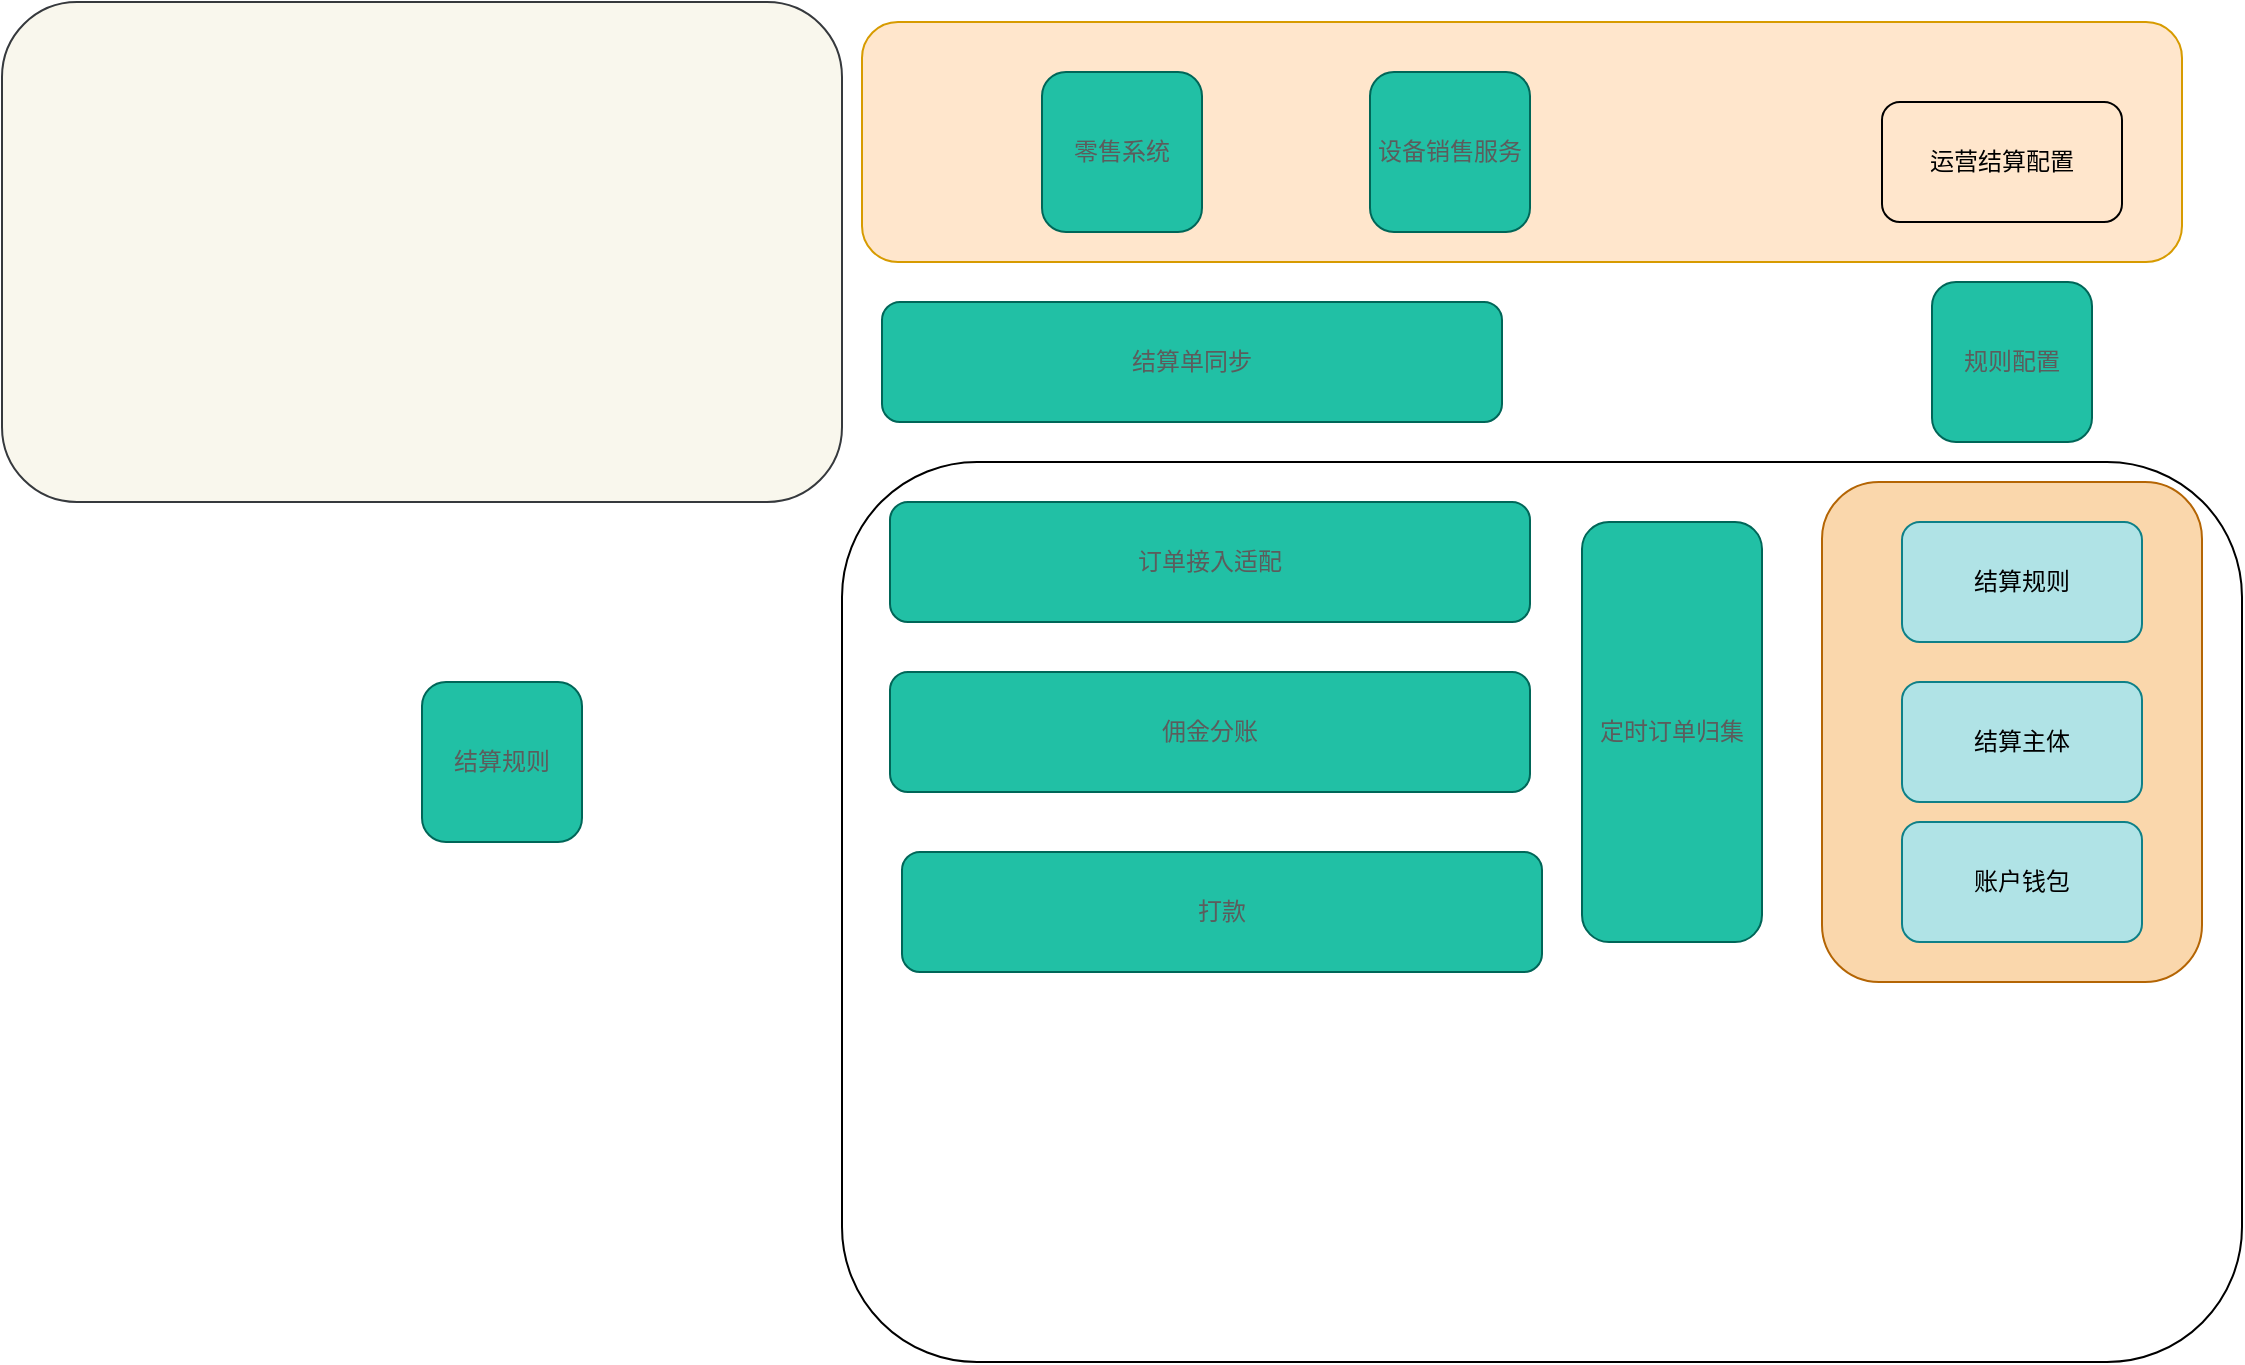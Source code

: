 <mxfile version="15.2.5" type="github"><diagram id="uxRPjzKs4XXnt-8wUsc-" name="第 1 页"><mxGraphModel dx="1865" dy="499" grid="1" gridSize="10" guides="1" tooltips="1" connect="1" arrows="1" fold="1" page="1" pageScale="1" pageWidth="827" pageHeight="1169" math="0" shadow="0"><root><mxCell id="0"/><mxCell id="1" parent="0"/><mxCell id="Nwk8NuAMjG8OZT3u6E7B-4" value="" style="rounded=1;whiteSpace=wrap;html=1;fillColor=none;" vertex="1" parent="1"><mxGeometry x="110" y="290" width="700" height="450" as="geometry"/></mxCell><mxCell id="Nwk8NuAMjG8OZT3u6E7B-5" value="" style="rounded=1;whiteSpace=wrap;html=1;fillColor=#ffe6cc;strokeColor=#d79b00;" vertex="1" parent="1"><mxGeometry x="120" y="70" width="660" height="120" as="geometry"/></mxCell><mxCell id="Nwk8NuAMjG8OZT3u6E7B-6" value="零售系统" style="whiteSpace=wrap;html=1;aspect=fixed;rounded=1;fillColor=#21C0A5;strokeColor=#006658;fontColor=#5C5C5C;" vertex="1" parent="1"><mxGeometry x="210" y="95" width="80" height="80" as="geometry"/></mxCell><mxCell id="Nwk8NuAMjG8OZT3u6E7B-10" value="" style="rounded=1;whiteSpace=wrap;html=1;sketch=0;strokeColor=#b46504;fillColor=#fad7ac;" vertex="1" parent="1"><mxGeometry x="600" y="300" width="190" height="250" as="geometry"/></mxCell><mxCell id="Nwk8NuAMjG8OZT3u6E7B-11" value="结算规则" style="whiteSpace=wrap;html=1;aspect=fixed;rounded=1;fillColor=#21C0A5;strokeColor=#006658;fontColor=#5C5C5C;" vertex="1" parent="1"><mxGeometry x="-100" y="400" width="80" height="80" as="geometry"/></mxCell><mxCell id="Nwk8NuAMjG8OZT3u6E7B-14" value="结算规则" style="rounded=1;whiteSpace=wrap;html=1;sketch=0;strokeColor=#0e8088;fillColor=#b0e3e6;" vertex="1" parent="1"><mxGeometry x="640" y="320" width="120" height="60" as="geometry"/></mxCell><mxCell id="Nwk8NuAMjG8OZT3u6E7B-15" value="结算主体" style="rounded=1;whiteSpace=wrap;html=1;sketch=0;strokeColor=#0e8088;fillColor=#b0e3e6;" vertex="1" parent="1"><mxGeometry x="640" y="400" width="120" height="60" as="geometry"/></mxCell><mxCell id="Nwk8NuAMjG8OZT3u6E7B-16" value="账户钱包" style="rounded=1;whiteSpace=wrap;html=1;sketch=0;strokeColor=#0e8088;fillColor=#b0e3e6;" vertex="1" parent="1"><mxGeometry x="640" y="470" width="120" height="60" as="geometry"/></mxCell><mxCell id="Nwk8NuAMjG8OZT3u6E7B-17" value="运营结算配置" style="rounded=1;whiteSpace=wrap;html=1;sketch=0;fillColor=none;" vertex="1" parent="1"><mxGeometry x="630" y="110" width="120" height="60" as="geometry"/></mxCell><mxCell id="Nwk8NuAMjG8OZT3u6E7B-18" value="设备销售服务" style="whiteSpace=wrap;html=1;aspect=fixed;rounded=1;fillColor=#21C0A5;strokeColor=#006658;fontColor=#5C5C5C;" vertex="1" parent="1"><mxGeometry x="374" y="95" width="80" height="80" as="geometry"/></mxCell><mxCell id="Nwk8NuAMjG8OZT3u6E7B-20" value="结算单同步" style="rounded=1;whiteSpace=wrap;html=1;sketch=0;fontColor=#5C5C5C;strokeColor=#006658;fillColor=#21C0A5;" vertex="1" parent="1"><mxGeometry x="130" y="210" width="310" height="60" as="geometry"/></mxCell><mxCell id="Nwk8NuAMjG8OZT3u6E7B-21" value="规则配置" style="whiteSpace=wrap;html=1;aspect=fixed;rounded=1;fillColor=#21C0A5;strokeColor=#006658;fontColor=#5C5C5C;" vertex="1" parent="1"><mxGeometry x="655" y="200" width="80" height="80" as="geometry"/></mxCell><mxCell id="Nwk8NuAMjG8OZT3u6E7B-22" value="" style="rounded=1;whiteSpace=wrap;html=1;sketch=0;strokeColor=#36393d;fillColor=#f9f7ed;" vertex="1" parent="1"><mxGeometry x="-310" y="60" width="420" height="250" as="geometry"/></mxCell><mxCell id="Nwk8NuAMjG8OZT3u6E7B-23" value="订单接入适配" style="rounded=1;whiteSpace=wrap;html=1;sketch=0;fontColor=#5C5C5C;strokeColor=#006658;fillColor=#21C0A5;" vertex="1" parent="1"><mxGeometry x="134" y="310" width="320" height="60" as="geometry"/></mxCell><mxCell id="Nwk8NuAMjG8OZT3u6E7B-24" value="佣金分账" style="rounded=1;whiteSpace=wrap;html=1;sketch=0;fontColor=#5C5C5C;strokeColor=#006658;fillColor=#21C0A5;" vertex="1" parent="1"><mxGeometry x="134" y="395" width="320" height="60" as="geometry"/></mxCell><mxCell id="Nwk8NuAMjG8OZT3u6E7B-25" value="打款" style="rounded=1;whiteSpace=wrap;html=1;sketch=0;fontColor=#5C5C5C;strokeColor=#006658;fillColor=#21C0A5;" vertex="1" parent="1"><mxGeometry x="140" y="485" width="320" height="60" as="geometry"/></mxCell><mxCell id="Nwk8NuAMjG8OZT3u6E7B-26" value="定时订单归集" style="rounded=1;whiteSpace=wrap;html=1;sketch=0;fontColor=#5C5C5C;strokeColor=#006658;fillColor=#21C0A5;" vertex="1" parent="1"><mxGeometry x="480" y="320" width="90" height="210" as="geometry"/></mxCell></root></mxGraphModel></diagram></mxfile>